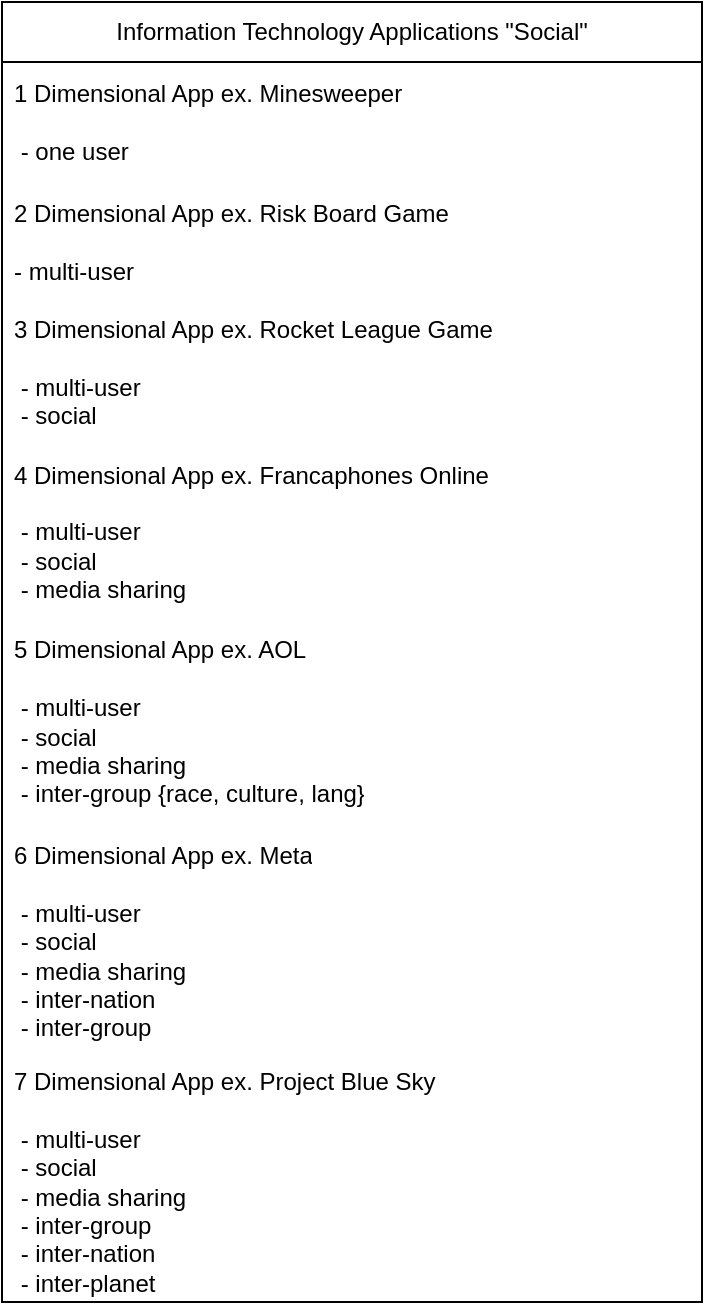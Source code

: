 <mxfile version="27.0.9">
  <diagram name="Page-1" id="QJQXkwXZ-OSzs2ml2RYS">
    <mxGraphModel dx="1018" dy="604" grid="1" gridSize="10" guides="1" tooltips="1" connect="1" arrows="1" fold="1" page="1" pageScale="1" pageWidth="850" pageHeight="1100" math="0" shadow="0">
      <root>
        <mxCell id="0" />
        <mxCell id="1" parent="0" />
        <mxCell id="59zAM0Z6UQaVklrlsIRZ-1" value="Information Technology Applications &quot;Social&quot;" style="swimlane;fontStyle=0;childLayout=stackLayout;horizontal=1;startSize=30;horizontalStack=0;resizeParent=1;resizeParentMax=0;resizeLast=0;collapsible=1;marginBottom=0;whiteSpace=wrap;html=1;" vertex="1" parent="1">
          <mxGeometry x="270" y="110" width="350" height="650" as="geometry" />
        </mxCell>
        <mxCell id="59zAM0Z6UQaVklrlsIRZ-2" value="1 Dimensional App ex. Minesweeper&lt;div&gt;&lt;br&gt;&lt;/div&gt;&lt;div&gt;&amp;nbsp;- one user&lt;/div&gt;" style="text;strokeColor=none;fillColor=none;align=left;verticalAlign=middle;spacingLeft=4;spacingRight=4;overflow=hidden;points=[[0,0.5],[1,0.5]];portConstraint=eastwest;rotatable=0;whiteSpace=wrap;html=1;" vertex="1" parent="59zAM0Z6UQaVklrlsIRZ-1">
          <mxGeometry y="30" width="350" height="60" as="geometry" />
        </mxCell>
        <mxCell id="59zAM0Z6UQaVklrlsIRZ-3" value="2 Dimensional App ex. Risk Board Game&lt;div&gt;&lt;br&gt;&lt;/div&gt;&lt;div&gt;- multi-user&lt;/div&gt;" style="text;strokeColor=none;fillColor=none;align=left;verticalAlign=middle;spacingLeft=4;spacingRight=4;overflow=hidden;points=[[0,0.5],[1,0.5]];portConstraint=eastwest;rotatable=0;whiteSpace=wrap;html=1;" vertex="1" parent="59zAM0Z6UQaVklrlsIRZ-1">
          <mxGeometry y="90" width="350" height="60" as="geometry" />
        </mxCell>
        <mxCell id="59zAM0Z6UQaVklrlsIRZ-4" value="3 Dimensional App&amp;nbsp;ex. Rocket League Game&lt;div&gt;&lt;br&gt;&lt;div&gt;&amp;nbsp;- multi-user&lt;/div&gt;&lt;div&gt;&amp;nbsp;- social&lt;/div&gt;&lt;/div&gt;" style="text;strokeColor=none;fillColor=none;align=left;verticalAlign=middle;spacingLeft=4;spacingRight=4;overflow=hidden;points=[[0,0.5],[1,0.5]];portConstraint=eastwest;rotatable=0;whiteSpace=wrap;html=1;" vertex="1" parent="59zAM0Z6UQaVklrlsIRZ-1">
          <mxGeometry y="150" width="350" height="70" as="geometry" />
        </mxCell>
        <mxCell id="59zAM0Z6UQaVklrlsIRZ-5" value="4 Dimensional App ex. Francaphones Online&lt;div&gt;&lt;br&gt;&lt;/div&gt;&lt;div&gt;&lt;div&gt;&amp;nbsp;- multi-user&lt;/div&gt;&lt;div&gt;&amp;nbsp;- social&lt;/div&gt;&lt;/div&gt;&lt;div&gt;&amp;nbsp;- media sharing&lt;/div&gt;" style="text;strokeColor=none;fillColor=none;align=left;verticalAlign=middle;spacingLeft=4;spacingRight=4;overflow=hidden;points=[[0,0.5],[1,0.5]];portConstraint=eastwest;rotatable=0;whiteSpace=wrap;html=1;" vertex="1" parent="59zAM0Z6UQaVklrlsIRZ-1">
          <mxGeometry y="220" width="350" height="90" as="geometry" />
        </mxCell>
        <mxCell id="59zAM0Z6UQaVklrlsIRZ-6" value="5 Dimensional App ex. AOL&lt;div&gt;&lt;br&gt;&lt;/div&gt;&lt;div&gt;&lt;div&gt;&amp;nbsp;- multi-user&lt;/div&gt;&lt;div&gt;&amp;nbsp;- social&lt;/div&gt;&lt;/div&gt;&lt;div&gt;&amp;nbsp;- media sharing&lt;/div&gt;&lt;div&gt;&amp;nbsp;- inter-group&amp;nbsp;&lt;span style=&quot;background-color: transparent; color: light-dark(rgb(0, 0, 0), rgb(255, 255, 255));&quot;&gt;{race, culture, lang}&lt;/span&gt;&lt;/div&gt;" style="text;strokeColor=none;fillColor=none;align=left;verticalAlign=middle;spacingLeft=4;spacingRight=4;overflow=hidden;points=[[0,0.5],[1,0.5]];portConstraint=eastwest;rotatable=0;whiteSpace=wrap;html=1;" vertex="1" parent="59zAM0Z6UQaVklrlsIRZ-1">
          <mxGeometry y="310" width="350" height="100" as="geometry" />
        </mxCell>
        <mxCell id="59zAM0Z6UQaVklrlsIRZ-7" value="6 Dimensional App ex. Meta&lt;div&gt;&lt;br&gt;&lt;/div&gt;&lt;div&gt;&lt;div&gt;&amp;nbsp;- multi-user&lt;/div&gt;&lt;div&gt;&amp;nbsp;- social&lt;/div&gt;&lt;/div&gt;&lt;div&gt;&amp;nbsp;- media sharing&lt;/div&gt;&lt;div&gt;&amp;nbsp;- inter-nation&lt;/div&gt;&lt;div&gt;&amp;nbsp;- inter-group&lt;/div&gt;" style="text;strokeColor=none;fillColor=none;align=left;verticalAlign=middle;spacingLeft=4;spacingRight=4;overflow=hidden;points=[[0,0.5],[1,0.5]];portConstraint=eastwest;rotatable=0;whiteSpace=wrap;html=1;" vertex="1" parent="59zAM0Z6UQaVklrlsIRZ-1">
          <mxGeometry y="410" width="350" height="120" as="geometry" />
        </mxCell>
        <mxCell id="59zAM0Z6UQaVklrlsIRZ-8" value="7 Dimensional App ex. Project Blue Sky&lt;div&gt;&lt;br&gt;&lt;/div&gt;&lt;div&gt;&lt;div&gt;&amp;nbsp;- multi-user&lt;/div&gt;&lt;div&gt;&amp;nbsp;- social&lt;/div&gt;&lt;/div&gt;&lt;div&gt;&amp;nbsp;- media sharing&lt;/div&gt;&lt;div&gt;&amp;nbsp;- inter-group&lt;/div&gt;&lt;div&gt;&amp;nbsp;- inter-nation&lt;/div&gt;&lt;div&gt;&amp;nbsp;- inter-planet&lt;/div&gt;" style="text;strokeColor=none;fillColor=none;align=left;verticalAlign=middle;spacingLeft=4;spacingRight=4;overflow=hidden;points=[[0,0.5],[1,0.5]];portConstraint=eastwest;rotatable=0;whiteSpace=wrap;html=1;" vertex="1" parent="59zAM0Z6UQaVklrlsIRZ-1">
          <mxGeometry y="530" width="350" height="120" as="geometry" />
        </mxCell>
      </root>
    </mxGraphModel>
  </diagram>
</mxfile>
